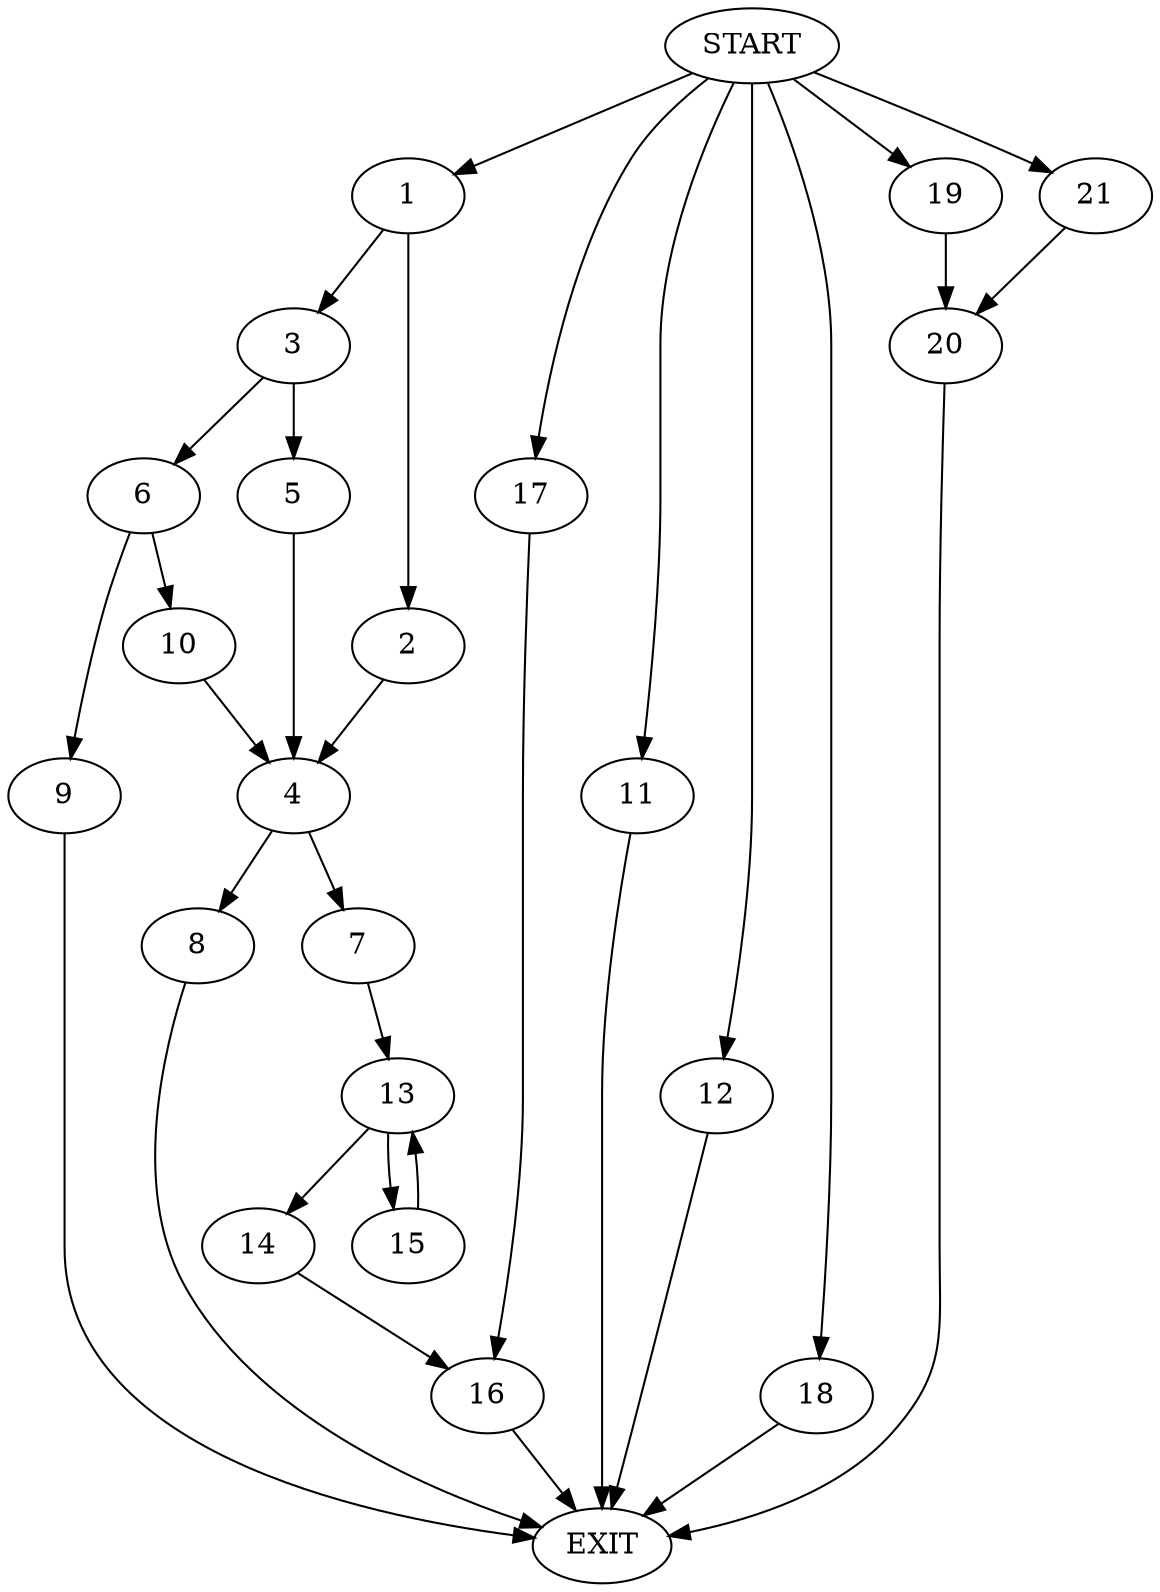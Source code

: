 digraph {
0 [label="START"]
22 [label="EXIT"]
0 -> 1
1 -> 2
1 -> 3
2 -> 4
3 -> 5
3 -> 6
4 -> 7
4 -> 8
6 -> 9
6 -> 10
5 -> 4
0 -> 11
11 -> 22
10 -> 4
9 -> 22
0 -> 12
12 -> 22
7 -> 13
8 -> 22
13 -> 14
13 -> 15
14 -> 16
15 -> 13
16 -> 22
0 -> 17
17 -> 16
0 -> 18
18 -> 22
0 -> 19
19 -> 20
20 -> 22
0 -> 21
21 -> 20
}
